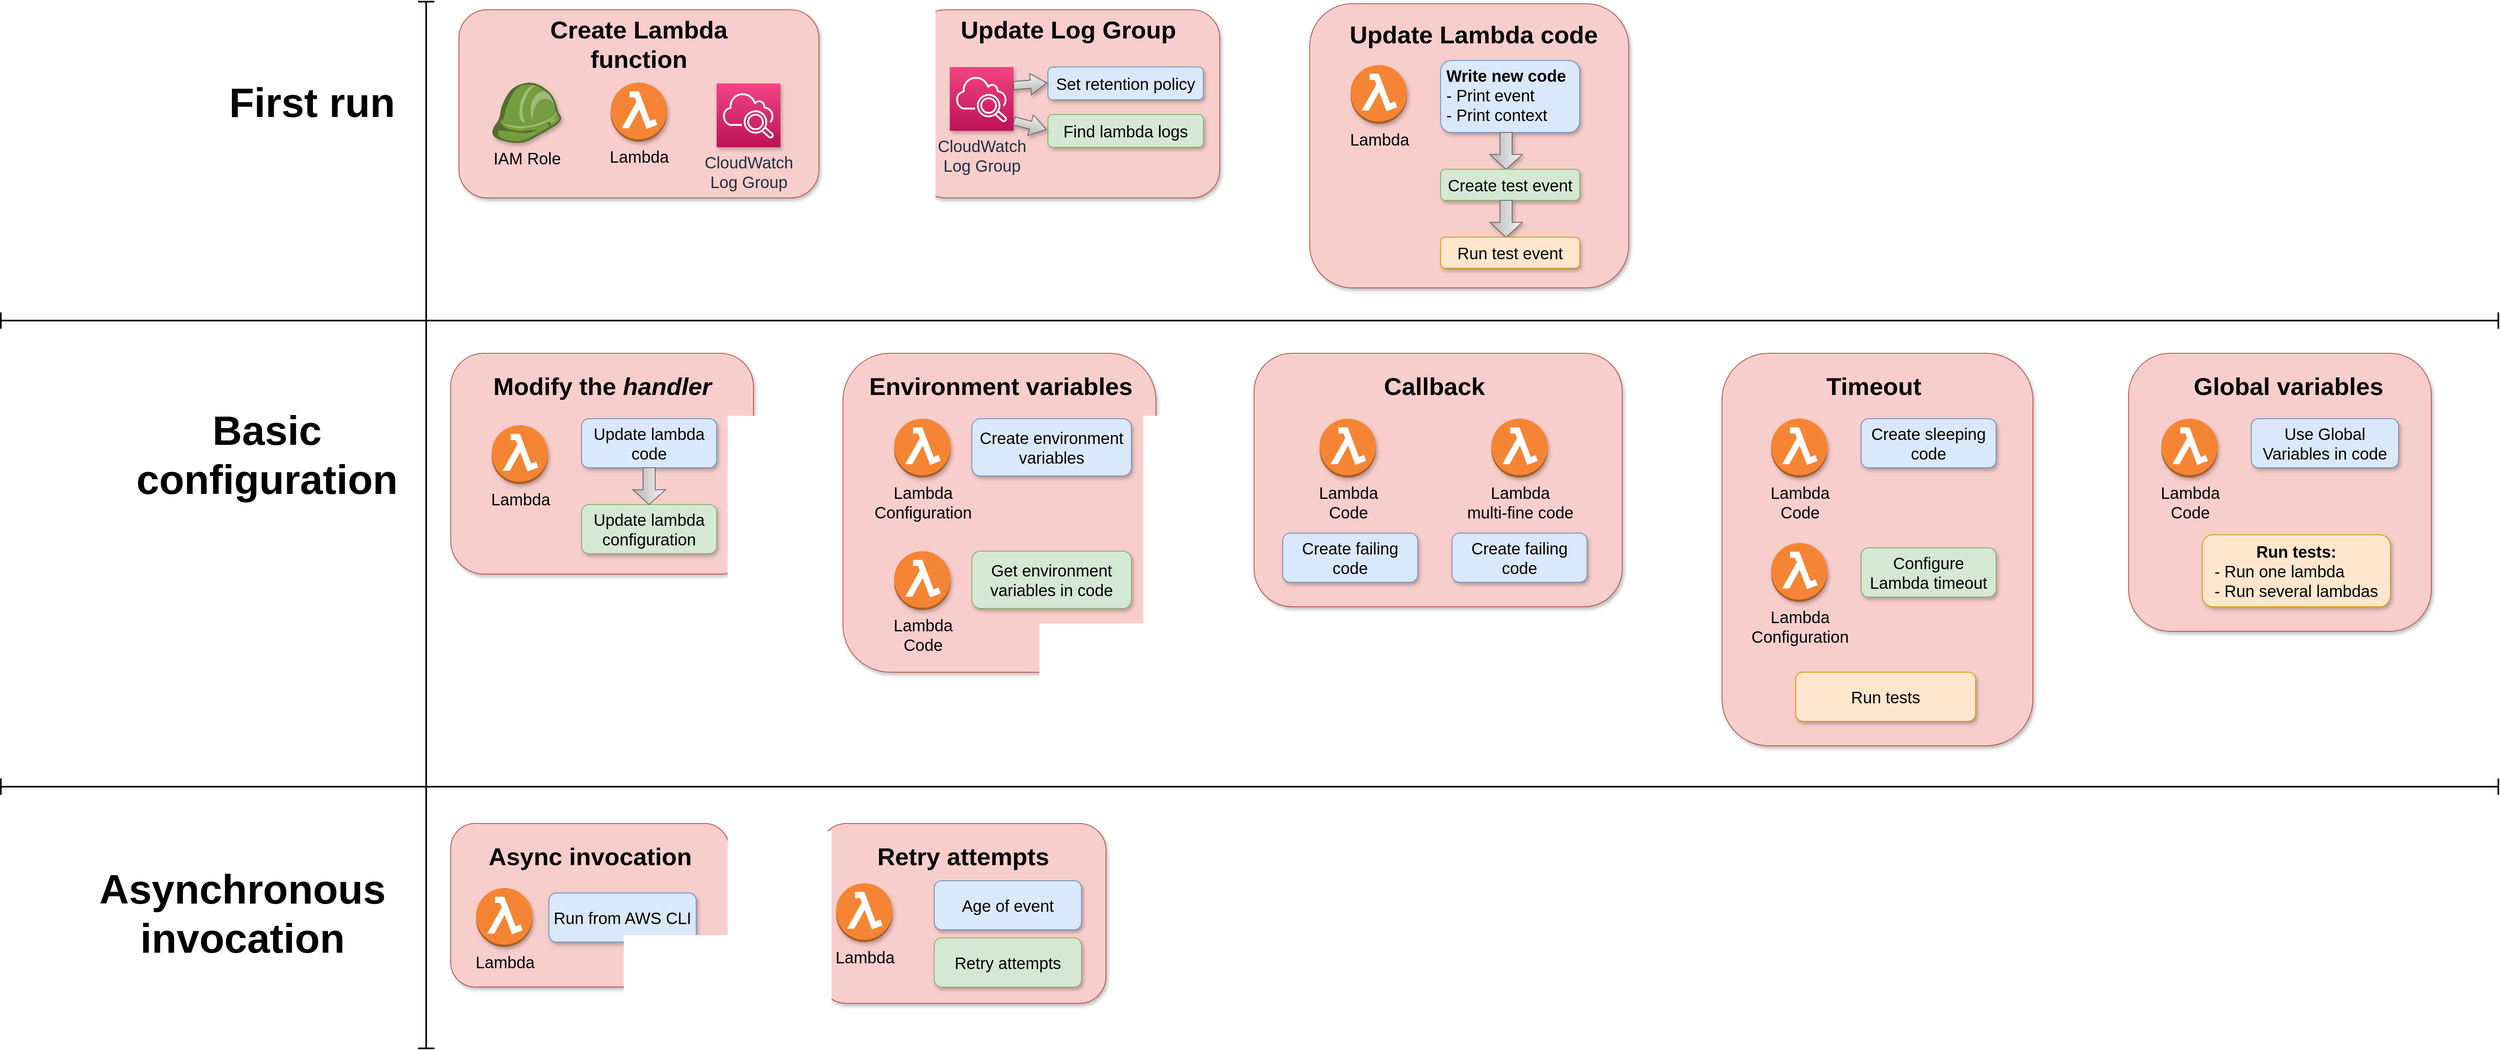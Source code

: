 <mxfile version="16.4.11" type="device" pages="2"><diagram id="0-GvSXkhKC3Nu2vGQJVC" name="road-map lambda"><mxGraphModel dx="3062" dy="1635" grid="1" gridSize="10" guides="1" tooltips="1" connect="1" arrows="1" fold="1" page="1" pageScale="1" pageWidth="1920" pageHeight="1200" math="0" shadow="0"><root><mxCell id="0"/><mxCell id="1" parent="0"/><mxCell id="Oh-ckgO7ZUuFVcBlO06j-62" value="" style="rounded=1;whiteSpace=wrap;html=1;fontSize=12;shadow=1;fillColor=#f8cecc;strokeColor=#b85450;" parent="1" vertex="1"><mxGeometry x="2608" y="440" width="370" height="340" as="geometry"/></mxCell><mxCell id="Oh-ckgO7ZUuFVcBlO06j-57" value="" style="rounded=1;whiteSpace=wrap;html=1;fontSize=12;shadow=1;fillColor=#f8cecc;strokeColor=#b85450;" parent="1" vertex="1"><mxGeometry x="2111" y="440" width="380" height="480" as="geometry"/></mxCell><mxCell id="Oh-ckgO7ZUuFVcBlO06j-50" value="" style="rounded=1;whiteSpace=wrap;html=1;fontSize=12;shadow=1;fillColor=#f8cecc;strokeColor=#b85450;" parent="1" vertex="1"><mxGeometry x="1539" y="440" width="450" height="310" as="geometry"/></mxCell><mxCell id="Oh-ckgO7ZUuFVcBlO06j-44" value="" style="rounded=1;whiteSpace=wrap;html=1;fontSize=12;shadow=1;fillColor=#f8cecc;strokeColor=#b85450;" parent="1" vertex="1"><mxGeometry x="1036.5" y="440" width="382.5" height="390" as="geometry"/></mxCell><mxCell id="Oh-ckgO7ZUuFVcBlO06j-38" value="" style="rounded=1;whiteSpace=wrap;html=1;fontSize=12;shadow=1;fillColor=#f8cecc;strokeColor=#b85450;" parent="1" vertex="1"><mxGeometry x="557" y="440" width="370" height="270" as="geometry"/></mxCell><mxCell id="Oh-ckgO7ZUuFVcBlO06j-26" value="" style="rounded=1;whiteSpace=wrap;html=1;fontSize=12;shadow=1;fillColor=#f8cecc;strokeColor=#b85450;" parent="1" vertex="1"><mxGeometry x="1607" y="12.5" width="390" height="347.5" as="geometry"/></mxCell><mxCell id="Oh-ckgO7ZUuFVcBlO06j-14" value="Update Log Group" style="rounded=1;whiteSpace=wrap;html=1;fontSize=30;shadow=1;fillColor=#f8cecc;strokeColor=#b85450;fontStyle=1;verticalAlign=top;" parent="1" vertex="1"><mxGeometry x="1127" y="20" width="370" height="230" as="geometry"/></mxCell><mxCell id="Oh-ckgO7ZUuFVcBlO06j-6" value="&lt;div style=&quot;font-size: 30px;&quot;&gt;Create Lambda&lt;/div&gt;&lt;div style=&quot;font-size: 30px;&quot;&gt;function&lt;/div&gt;" style="rounded=1;whiteSpace=wrap;html=1;fontSize=30;shadow=1;fillColor=#f8cecc;strokeColor=#b85450;fontStyle=1;verticalAlign=top;" parent="1" vertex="1"><mxGeometry x="567" y="20" width="440" height="230" as="geometry"/></mxCell><mxCell id="Oh-ckgO7ZUuFVcBlO06j-2" value="Lambda" style="outlineConnect=0;dashed=0;verticalLabelPosition=bottom;verticalAlign=top;align=center;html=1;shape=mxgraph.aws3.lambda_function;fillColor=#F58534;gradientColor=none;fontSize=20;shadow=1;" parent="1" vertex="1"><mxGeometry x="752.5" y="109.13" width="69" height="72" as="geometry"/></mxCell><mxCell id="Oh-ckgO7ZUuFVcBlO06j-4" value="IAM Role" style="outlineConnect=0;dashed=0;verticalLabelPosition=bottom;verticalAlign=top;align=center;html=1;shape=mxgraph.aws3.role;fillColor=#759C3E;gradientColor=none;fontSize=20;shadow=1;" parent="1" vertex="1"><mxGeometry x="607" y="109.13" width="85" height="73.75" as="geometry"/></mxCell><mxCell id="Oh-ckgO7ZUuFVcBlO06j-5" value="CloudWatch&lt;br style=&quot;font-size: 20px;&quot;&gt;Log Group" style="sketch=0;points=[[0,0,0],[0.25,0,0],[0.5,0,0],[0.75,0,0],[1,0,0],[0,1,0],[0.25,1,0],[0.5,1,0],[0.75,1,0],[1,1,0],[0,0.25,0],[0,0.5,0],[0,0.75,0],[1,0.25,0],[1,0.5,0],[1,0.75,0]];points=[[0,0,0],[0.25,0,0],[0.5,0,0],[0.75,0,0],[1,0,0],[0,1,0],[0.25,1,0],[0.5,1,0],[0.75,1,0],[1,1,0],[0,0.25,0],[0,0.5,0],[0,0.75,0],[1,0.25,0],[1,0.5,0],[1,0.75,0]];outlineConnect=0;fontColor=#232F3E;gradientColor=#F34482;gradientDirection=north;fillColor=#BC1356;strokeColor=#ffffff;dashed=0;verticalLabelPosition=bottom;verticalAlign=top;align=center;html=1;fontSize=20;fontStyle=0;aspect=fixed;shape=mxgraph.aws4.resourceIcon;resIcon=mxgraph.aws4.cloudwatch_2;shadow=1;" parent="1" vertex="1"><mxGeometry x="882" y="110" width="78" height="78" as="geometry"/></mxCell><mxCell id="Oh-ckgO7ZUuFVcBlO06j-8" value="CloudWatch&lt;br style=&quot;font-size: 20px;&quot;&gt;Log Group" style="sketch=0;points=[[0,0,0],[0.25,0,0],[0.5,0,0],[0.75,0,0],[1,0,0],[0,1,0],[0.25,1,0],[0.5,1,0],[0.75,1,0],[1,1,0],[0,0.25,0],[0,0.5,0],[0,0.75,0],[1,0.25,0],[1,0.5,0],[1,0.75,0]];points=[[0,0,0],[0.25,0,0],[0.5,0,0],[0.75,0,0],[1,0,0],[0,1,0],[0.25,1,0],[0.5,1,0],[0.75,1,0],[1,1,0],[0,0.25,0],[0,0.5,0],[0,0.75,0],[1,0.25,0],[1,0.5,0],[1,0.75,0]];outlineConnect=0;fontColor=#232F3E;gradientColor=#F34482;gradientDirection=north;fillColor=#BC1356;strokeColor=#ffffff;dashed=0;verticalLabelPosition=bottom;verticalAlign=top;align=center;html=1;fontSize=20;fontStyle=0;aspect=fixed;shape=mxgraph.aws4.resourceIcon;resIcon=mxgraph.aws4.cloudwatch_2;shadow=1;" parent="1" vertex="1"><mxGeometry x="1167" y="90" width="78" height="78" as="geometry"/></mxCell><mxCell id="Oh-ckgO7ZUuFVcBlO06j-9" value="Set retention policy" style="rounded=1;whiteSpace=wrap;html=1;fontSize=20;fillColor=#dae8fc;strokeColor=#6c8ebf;shadow=1;" parent="1" vertex="1"><mxGeometry x="1287" y="90" width="190" height="40" as="geometry"/></mxCell><mxCell id="Oh-ckgO7ZUuFVcBlO06j-10" value="Find lambda logs" style="rounded=1;whiteSpace=wrap;html=1;fontSize=20;fillColor=#d5e8d4;strokeColor=#82b366;shadow=1;" parent="1" vertex="1"><mxGeometry x="1287" y="148" width="190" height="40" as="geometry"/></mxCell><mxCell id="Oh-ckgO7ZUuFVcBlO06j-12" value="" style="html=1;shadow=1;dashed=0;align=center;verticalAlign=middle;shape=mxgraph.arrows2.arrow;dy=0.62;dx=19.91;notch=0;fontSize=12;rotation=-4.8;fillColor=#f5f5f5;gradientColor=#b3b3b3;strokeColor=#666666;" parent="1" vertex="1"><mxGeometry x="1245" y="98" width="40.71" height="26" as="geometry"/></mxCell><mxCell id="Oh-ckgO7ZUuFVcBlO06j-15" value="Update Lambda code" style="text;html=1;align=center;verticalAlign=middle;resizable=0;points=[];autosize=1;strokeColor=none;fillColor=none;fontSize=30;fontStyle=1" parent="1" vertex="1"><mxGeometry x="1647" y="30" width="320" height="40" as="geometry"/></mxCell><mxCell id="Oh-ckgO7ZUuFVcBlO06j-16" value="Lambda" style="outlineConnect=0;dashed=0;verticalLabelPosition=bottom;verticalAlign=top;align=center;html=1;shape=mxgraph.aws3.lambda_function;fillColor=#F58534;gradientColor=none;fontSize=20;shadow=1;" parent="1" vertex="1"><mxGeometry x="1657" y="87.5" width="69" height="72" as="geometry"/></mxCell><mxCell id="Oh-ckgO7ZUuFVcBlO06j-17" value="&lt;b style=&quot;font-size: 20px;&quot;&gt;Write new code&lt;/b&gt;&lt;br style=&quot;font-size: 20px;&quot;&gt;- Print event&lt;br style=&quot;font-size: 20px;&quot;&gt;- Print context" style="rounded=1;whiteSpace=wrap;html=1;fontSize=20;fillColor=#dae8fc;strokeColor=#6c8ebf;align=left;verticalAlign=top;spacingTop=0;spacingLeft=5;shadow=1;" parent="1" vertex="1"><mxGeometry x="1767" y="82" width="170" height="88" as="geometry"/></mxCell><mxCell id="Oh-ckgO7ZUuFVcBlO06j-18" value="" style="html=1;shadow=1;dashed=0;align=center;verticalAlign=middle;shape=mxgraph.arrows2.arrow;dy=0.63;dx=18.17;direction=south;notch=0;fontSize=12;fillColor=#f5f5f5;strokeColor=#666666;gradientColor=#b3b3b3;" parent="1" vertex="1"><mxGeometry x="1827" y="170" width="40" height="45" as="geometry"/></mxCell><mxCell id="Oh-ckgO7ZUuFVcBlO06j-20" value="&lt;span style=&quot;font-size: 20px;&quot;&gt;Create test event&lt;/span&gt;" style="rounded=1;whiteSpace=wrap;html=1;fontSize=20;fillColor=#d5e8d4;strokeColor=#82b366;align=center;verticalAlign=middle;spacingTop=0;spacingLeft=0;fontStyle=0;shadow=1;" parent="1" vertex="1"><mxGeometry x="1767" y="215" width="170" height="38" as="geometry"/></mxCell><mxCell id="Oh-ckgO7ZUuFVcBlO06j-21" value="" style="html=1;shadow=1;dashed=0;align=center;verticalAlign=middle;shape=mxgraph.arrows2.arrow;dy=0.63;dx=18.17;direction=south;notch=0;fontSize=12;fillColor=#f5f5f5;gradientColor=#b3b3b3;strokeColor=#666666;" parent="1" vertex="1"><mxGeometry x="1827" y="253" width="40" height="45" as="geometry"/></mxCell><mxCell id="Oh-ckgO7ZUuFVcBlO06j-22" value="&lt;span style=&quot;font-size: 20px;&quot;&gt;Run test event&lt;/span&gt;" style="rounded=1;whiteSpace=wrap;html=1;fontSize=20;fillColor=#ffe6cc;strokeColor=#d79b00;align=center;verticalAlign=middle;spacingTop=0;spacingLeft=0;fontStyle=0;shadow=1;" parent="1" vertex="1"><mxGeometry x="1767" y="298" width="170" height="38" as="geometry"/></mxCell><mxCell id="Oh-ckgO7ZUuFVcBlO06j-27" value="First run" style="text;html=1;align=center;verticalAlign=middle;resizable=0;points=[];autosize=1;strokeColor=none;fillColor=none;fontSize=50;fontStyle=1" parent="1" vertex="1"><mxGeometry x="277" y="98" width="220" height="70" as="geometry"/></mxCell><mxCell id="Oh-ckgO7ZUuFVcBlO06j-28" value="Basic&lt;br&gt;configuration" style="text;html=1;align=center;verticalAlign=middle;resizable=0;points=[];autosize=1;strokeColor=none;fillColor=none;fontSize=50;fontStyle=1" parent="1" vertex="1"><mxGeometry x="167" y="499" width="330" height="130" as="geometry"/></mxCell><mxCell id="Oh-ckgO7ZUuFVcBlO06j-29" value="Modify the &lt;i&gt;handler&lt;/i&gt;" style="text;html=1;align=center;verticalAlign=middle;resizable=0;points=[];autosize=1;strokeColor=none;fillColor=none;fontSize=30;fontStyle=1" parent="1" vertex="1"><mxGeometry x="602" y="460" width="280" height="40" as="geometry"/></mxCell><mxCell id="Oh-ckgO7ZUuFVcBlO06j-30" value="" style="shape=crossbar;whiteSpace=wrap;html=1;rounded=1;direction=south;fontSize=50;strokeWidth=2;" parent="1" vertex="1"><mxGeometry x="517" y="10" width="20" height="1280" as="geometry"/></mxCell><mxCell id="Oh-ckgO7ZUuFVcBlO06j-31" value="&lt;span style=&quot;color: rgba(0 , 0 , 0 , 0) ; font-family: monospace ; font-size: 0px&quot;&gt;%3CmxGraphModel%3E%3Croot%3E%3CmxCell%20id%3D%220%22%2F%3E%3CmxCell%20id%3D%221%22%20parent%3D%220%22%2F%3E%3CmxCell%20id%3D%222%22%20value%3D%22%22%20style%3D%22rounded%3D1%3BwhiteSpace%3Dwrap%3Bhtml%3D1%3BfontSize%3D12%3BfillColor%3D%23f8cecc%3BstrokeColor%3D%23b85450%3B%22%20vertex%3D%221%22%20parent%3D%221%22%3E%3CmxGeometry%20x%3D%221760%22%20y%3D%22440%22%20width%3D%22380%22%20height%3D%22480%22%20as%3D%22geometry%22%2F%3E%3C%2FmxCell%3E%3C%2Froot%3E%3C%2FmxGraphModel%3E&lt;/span&gt;" style="shape=crossbar;whiteSpace=wrap;html=1;rounded=1;fontSize=50;strokeWidth=2;" parent="1" vertex="1"><mxGeometry x="7" y="390" width="3053" height="20" as="geometry"/></mxCell><mxCell id="Oh-ckgO7ZUuFVcBlO06j-32" value="Lambda" style="outlineConnect=0;dashed=0;verticalLabelPosition=bottom;verticalAlign=top;align=center;html=1;shape=mxgraph.aws3.lambda_function;fillColor=#F58534;gradientColor=none;fontSize=20;shadow=1;" parent="1" vertex="1"><mxGeometry x="607" y="528" width="69" height="72" as="geometry"/></mxCell><mxCell id="Oh-ckgO7ZUuFVcBlO06j-33" value="" style="html=1;shadow=1;dashed=0;align=center;verticalAlign=middle;shape=mxgraph.arrows2.arrow;dy=0.62;dx=19.91;notch=0;fontSize=12;rotation=15;fillColor=#f5f5f5;gradientColor=#b3b3b3;strokeColor=#666666;" parent="1" vertex="1"><mxGeometry x="1245" y="148" width="40.71" height="26" as="geometry"/></mxCell><mxCell id="Oh-ckgO7ZUuFVcBlO06j-34" value="Update lambda code" style="rounded=1;whiteSpace=wrap;html=1;fontSize=20;fillColor=#dae8fc;strokeColor=#6c8ebf;shadow=1;" parent="1" vertex="1"><mxGeometry x="717" y="520" width="165" height="60" as="geometry"/></mxCell><mxCell id="Oh-ckgO7ZUuFVcBlO06j-35" value="Update lambda configuration" style="rounded=1;whiteSpace=wrap;html=1;fontSize=20;fillColor=#d5e8d4;strokeColor=#82b366;shadow=1;" parent="1" vertex="1"><mxGeometry x="717" y="625" width="165" height="60" as="geometry"/></mxCell><mxCell id="Oh-ckgO7ZUuFVcBlO06j-36" value="" style="html=1;shadow=0;dashed=0;align=center;verticalAlign=middle;shape=mxgraph.arrows2.arrow;dy=0.63;dx=18.17;direction=south;notch=0;fontSize=12;fillColor=#f5f5f5;strokeColor=#666666;gradientColor=#b3b3b3;" parent="1" vertex="1"><mxGeometry x="779.5" y="580" width="40" height="45" as="geometry"/></mxCell><mxCell id="Oh-ckgO7ZUuFVcBlO06j-39" value="Environment variables" style="text;html=1;align=center;verticalAlign=middle;resizable=0;points=[];autosize=1;strokeColor=none;fillColor=none;fontSize=30;fontStyle=1" parent="1" vertex="1"><mxGeometry x="1059" y="460" width="340" height="40" as="geometry"/></mxCell><mxCell id="Oh-ckgO7ZUuFVcBlO06j-40" value="Lambda&lt;br&gt;Configuration" style="outlineConnect=0;dashed=0;verticalLabelPosition=bottom;verticalAlign=top;align=center;html=1;shape=mxgraph.aws3.lambda_function;fillColor=#F58534;gradientColor=none;fontSize=20;shadow=1;" parent="1" vertex="1"><mxGeometry x="1099" y="520" width="69" height="72" as="geometry"/></mxCell><mxCell id="Oh-ckgO7ZUuFVcBlO06j-41" value="Create environment variables" style="rounded=1;whiteSpace=wrap;html=1;fontSize=20;fillColor=#dae8fc;strokeColor=#6c8ebf;shadow=1;" parent="1" vertex="1"><mxGeometry x="1194" y="520" width="195" height="70" as="geometry"/></mxCell><mxCell id="Oh-ckgO7ZUuFVcBlO06j-42" value="Lambda&lt;br&gt;Code" style="outlineConnect=0;dashed=0;verticalLabelPosition=bottom;verticalAlign=top;align=center;html=1;shape=mxgraph.aws3.lambda_function;fillColor=#F58534;gradientColor=none;fontSize=20;shadow=1;" parent="1" vertex="1"><mxGeometry x="1099" y="682" width="69" height="72" as="geometry"/></mxCell><mxCell id="Oh-ckgO7ZUuFVcBlO06j-43" value="Get environment variables in code" style="rounded=1;whiteSpace=wrap;html=1;fontSize=20;fillColor=#d5e8d4;strokeColor=#82b366;shadow=1;" parent="1" vertex="1"><mxGeometry x="1194" y="682" width="195" height="70" as="geometry"/></mxCell><mxCell id="Oh-ckgO7ZUuFVcBlO06j-45" value="Callback" style="text;html=1;align=center;verticalAlign=middle;resizable=0;points=[];autosize=1;strokeColor=none;fillColor=none;fontSize=30;fontStyle=1" parent="1" vertex="1"><mxGeometry x="1689" y="460" width="140" height="40" as="geometry"/></mxCell><mxCell id="Oh-ckgO7ZUuFVcBlO06j-46" value="Lambda&lt;br&gt;Code" style="outlineConnect=0;dashed=0;verticalLabelPosition=bottom;verticalAlign=top;align=center;html=1;shape=mxgraph.aws3.lambda_function;fillColor=#F58534;gradientColor=none;fontSize=20;shadow=1;" parent="1" vertex="1"><mxGeometry x="1619" y="520" width="69" height="72" as="geometry"/></mxCell><mxCell id="Oh-ckgO7ZUuFVcBlO06j-47" value="Create failing code" style="rounded=1;whiteSpace=wrap;html=1;fontSize=20;fillColor=#dae8fc;strokeColor=#6c8ebf;shadow=1;" parent="1" vertex="1"><mxGeometry x="1781" y="660" width="165" height="60" as="geometry"/></mxCell><mxCell id="Oh-ckgO7ZUuFVcBlO06j-48" value="Lambda&lt;br&gt;multi-fine code" style="outlineConnect=0;dashed=0;verticalLabelPosition=bottom;verticalAlign=top;align=center;html=1;shape=mxgraph.aws3.lambda_function;fillColor=#F58534;gradientColor=none;fontSize=20;shadow=1;" parent="1" vertex="1"><mxGeometry x="1829" y="520" width="69" height="72" as="geometry"/></mxCell><mxCell id="Oh-ckgO7ZUuFVcBlO06j-49" value="Create failing code" style="rounded=1;whiteSpace=wrap;html=1;fontSize=20;fillColor=#dae8fc;strokeColor=#6c8ebf;shadow=1;" parent="1" vertex="1"><mxGeometry x="1574" y="660" width="165" height="60" as="geometry"/></mxCell><mxCell id="Oh-ckgO7ZUuFVcBlO06j-51" value="Timeout" style="text;html=1;align=center;verticalAlign=middle;resizable=0;points=[];autosize=1;strokeColor=none;fillColor=none;fontSize=30;fontStyle=1" parent="1" vertex="1"><mxGeometry x="2231" y="460" width="130" height="40" as="geometry"/></mxCell><mxCell id="Oh-ckgO7ZUuFVcBlO06j-52" value="Lambda&lt;br&gt;Code" style="outlineConnect=0;dashed=0;verticalLabelPosition=bottom;verticalAlign=top;align=center;html=1;shape=mxgraph.aws3.lambda_function;fillColor=#F58534;gradientColor=none;fontSize=20;shadow=1;" parent="1" vertex="1"><mxGeometry x="2171" y="520" width="69" height="72" as="geometry"/></mxCell><mxCell id="Oh-ckgO7ZUuFVcBlO06j-53" value="Create sleeping code" style="rounded=1;whiteSpace=wrap;html=1;fontSize=20;fillColor=#dae8fc;strokeColor=#6c8ebf;shadow=1;" parent="1" vertex="1"><mxGeometry x="2281" y="520" width="165" height="60" as="geometry"/></mxCell><mxCell id="Oh-ckgO7ZUuFVcBlO06j-54" value="Lambda&lt;br&gt;Configuration" style="outlineConnect=0;dashed=0;verticalLabelPosition=bottom;verticalAlign=top;align=center;html=1;shape=mxgraph.aws3.lambda_function;fillColor=#F58534;gradientColor=none;fontSize=20;shadow=1;" parent="1" vertex="1"><mxGeometry x="2171" y="672" width="69" height="72" as="geometry"/></mxCell><mxCell id="Oh-ckgO7ZUuFVcBlO06j-55" value="Configure Lambda timeout" style="rounded=1;whiteSpace=wrap;html=1;fontSize=20;fillColor=#d5e8d4;strokeColor=#82b366;shadow=1;" parent="1" vertex="1"><mxGeometry x="2281" y="678" width="165" height="60" as="geometry"/></mxCell><mxCell id="Oh-ckgO7ZUuFVcBlO06j-56" value="Run tests" style="rounded=1;whiteSpace=wrap;html=1;fontSize=20;fillColor=#ffe6cc;strokeColor=#d79b00;shadow=1;" parent="1" vertex="1"><mxGeometry x="2201" y="830" width="220" height="60" as="geometry"/></mxCell><mxCell id="Oh-ckgO7ZUuFVcBlO06j-58" value="Global variables" style="text;html=1;align=center;verticalAlign=middle;resizable=0;points=[];autosize=1;strokeColor=none;fillColor=none;fontSize=30;fontStyle=1" parent="1" vertex="1"><mxGeometry x="2678" y="460" width="250" height="40" as="geometry"/></mxCell><mxCell id="Oh-ckgO7ZUuFVcBlO06j-59" value="Lambda&lt;br&gt;Code" style="outlineConnect=0;dashed=0;verticalLabelPosition=bottom;verticalAlign=top;align=center;html=1;shape=mxgraph.aws3.lambda_function;fillColor=#F58534;gradientColor=none;fontSize=20;shadow=1;" parent="1" vertex="1"><mxGeometry x="2648" y="520" width="69" height="72" as="geometry"/></mxCell><mxCell id="Oh-ckgO7ZUuFVcBlO06j-60" value="Use Global Variables in code" style="rounded=1;whiteSpace=wrap;html=1;fontSize=20;fillColor=#dae8fc;strokeColor=#6c8ebf;shadow=1;" parent="1" vertex="1"><mxGeometry x="2758" y="520" width="180" height="60" as="geometry"/></mxCell><mxCell id="Oh-ckgO7ZUuFVcBlO06j-61" value="&lt;b style=&quot;font-size: 20px;&quot;&gt;Run tests:&lt;/b&gt;&lt;br style=&quot;font-size: 20px;&quot;&gt;&lt;div style=&quot;text-align: left; font-size: 20px;&quot;&gt;&lt;span style=&quot;font-size: 20px;&quot;&gt;- Run one lambda&lt;/span&gt;&lt;/div&gt;&lt;div style=&quot;text-align: left; font-size: 20px;&quot;&gt;&lt;span style=&quot;font-size: 20px;&quot;&gt;- Run several lambdas&lt;/span&gt;&lt;/div&gt;" style="rounded=1;whiteSpace=wrap;html=1;fontSize=20;fillColor=#ffe6cc;strokeColor=#d79b00;shadow=1;" parent="1" vertex="1"><mxGeometry x="2698" y="662" width="230" height="88" as="geometry"/></mxCell><mxCell id="Oh-ckgO7ZUuFVcBlO06j-63" value="&lt;span style=&quot;color: rgba(0 , 0 , 0 , 0) ; font-family: monospace ; font-size: 0px&quot;&gt;%3CmxGraphModel%3E%3Croot%3E%3CmxCell%20id%3D%220%22%2F%3E%3CmxCell%20id%3D%221%22%20parent%3D%220%22%2F%3E%3CmxCell%20id%3D%222%22%20value%3D%22%22%20style%3D%22rounded%3D1%3BwhiteSpace%3Dwrap%3Bhtml%3D1%3BfontSize%3D12%3BfillColor%3D%23f8cecc%3BstrokeColor%3D%23b85450%3B%22%20vertex%3D%221%22%20parent%3D%221%22%3E%3CmxGeometry%20x%3D%221760%22%20y%3D%22440%22%20width%3D%22380%22%20height%3D%22480%22%20as%3D%22geometry%22%2F%3E%3C%2FmxCell%3E%3C%2Froot%3E%3C%2FmxGraphModel%3E&lt;/span&gt;" style="shape=crossbar;whiteSpace=wrap;html=1;rounded=1;fontSize=50;strokeWidth=2;" parent="1" vertex="1"><mxGeometry x="7" y="960" width="3053" height="20" as="geometry"/></mxCell><mxCell id="Oh-ckgO7ZUuFVcBlO06j-80" value="Asynchronous&lt;br&gt;invocation" style="text;html=1;align=center;verticalAlign=middle;resizable=0;points=[];autosize=1;strokeColor=none;fillColor=none;fontSize=50;fontStyle=1" parent="1" vertex="1"><mxGeometry x="117" y="1060" width="370" height="130" as="geometry"/></mxCell><mxCell id="YPXdEZ1_uIu6bX-hic8D-4" value="" style="rounded=1;whiteSpace=wrap;html=1;fontSize=12;shadow=1;fillColor=#f8cecc;strokeColor=#b85450;" parent="1" vertex="1"><mxGeometry x="557" y="1015" width="340" height="200" as="geometry"/></mxCell><mxCell id="YPXdEZ1_uIu6bX-hic8D-5" value="Async invocation" style="text;html=1;align=center;verticalAlign=middle;resizable=0;points=[];autosize=1;strokeColor=none;fillColor=none;fontSize=30;fontStyle=1" parent="1" vertex="1"><mxGeometry x="597" y="1035" width="260" height="40" as="geometry"/></mxCell><mxCell id="YPXdEZ1_uIu6bX-hic8D-6" value="Lambda" style="outlineConnect=0;dashed=0;verticalLabelPosition=bottom;verticalAlign=top;align=center;html=1;shape=mxgraph.aws3.lambda_function;fillColor=#F58534;gradientColor=none;fontSize=20;shadow=1;" parent="1" vertex="1"><mxGeometry x="588" y="1094" width="69" height="72" as="geometry"/></mxCell><mxCell id="YPXdEZ1_uIu6bX-hic8D-7" value="Run from AWS CLI" style="rounded=1;whiteSpace=wrap;html=1;fontSize=20;fillColor=#dae8fc;strokeColor=#6c8ebf;shadow=1;" parent="1" vertex="1"><mxGeometry x="677" y="1100" width="180" height="60" as="geometry"/></mxCell><mxCell id="YPXdEZ1_uIu6bX-hic8D-8" value="" style="rounded=1;whiteSpace=wrap;html=1;fontSize=12;shadow=1;fillColor=#f8cecc;strokeColor=#b85450;" parent="1" vertex="1"><mxGeometry x="1008" y="1015" width="350" height="220" as="geometry"/></mxCell><mxCell id="YPXdEZ1_uIu6bX-hic8D-10" value="Retry attempts" style="text;html=1;align=center;verticalAlign=middle;resizable=0;points=[];autosize=1;strokeColor=none;fillColor=none;fontSize=30;fontStyle=1" parent="1" vertex="1"><mxGeometry x="1068" y="1035" width="230" height="40" as="geometry"/></mxCell><mxCell id="YPXdEZ1_uIu6bX-hic8D-11" value="Lambda" style="outlineConnect=0;dashed=0;verticalLabelPosition=bottom;verticalAlign=top;align=center;html=1;shape=mxgraph.aws3.lambda_function;fillColor=#F58534;gradientColor=none;fontSize=20;shadow=1;" parent="1" vertex="1"><mxGeometry x="1028" y="1088" width="69" height="72" as="geometry"/></mxCell><mxCell id="YPXdEZ1_uIu6bX-hic8D-13" value="Age of event" style="rounded=1;whiteSpace=wrap;html=1;fontSize=20;fillColor=#dae8fc;strokeColor=#6c8ebf;shadow=1;" parent="1" vertex="1"><mxGeometry x="1148" y="1085" width="180" height="60" as="geometry"/></mxCell><mxCell id="YPXdEZ1_uIu6bX-hic8D-14" value="Retry attempts" style="rounded=1;whiteSpace=wrap;html=1;fontSize=20;fillColor=#d5e8d4;strokeColor=#82b366;shadow=1;" parent="1" vertex="1"><mxGeometry x="1148" y="1155" width="180" height="60" as="geometry"/></mxCell></root></mxGraphModel></diagram><diagram name="road-map bonus" id="3ai-gKEogDqiMhN3eyzm"><mxGraphModel dx="4811" dy="2569" grid="1" gridSize="10" guides="1" tooltips="1" connect="1" arrows="1" fold="1" page="1" pageScale="1" pageWidth="1920" pageHeight="1200" math="0" shadow="0"><root><mxCell id="a7MwRmDaRxgWDXH2MDyr-0"/><mxCell id="a7MwRmDaRxgWDXH2MDyr-1" parent="a7MwRmDaRxgWDXH2MDyr-0"/><mxCell id="a7MwRmDaRxgWDXH2MDyr-2" value="" style="rounded=1;whiteSpace=wrap;html=1;fontSize=12;shadow=1;fillColor=#f8cecc;strokeColor=#b85450;" parent="a7MwRmDaRxgWDXH2MDyr-1" vertex="1"><mxGeometry x="478" y="880" width="317" height="304" as="geometry"/></mxCell><mxCell id="a7MwRmDaRxgWDXH2MDyr-3" value="" style="rounded=1;whiteSpace=wrap;html=1;fontSize=12;shadow=1;fillColor=#f8cecc;strokeColor=#b85450;" parent="a7MwRmDaRxgWDXH2MDyr-1" vertex="1"><mxGeometry x="1078.25" y="50" width="481.75" height="340" as="geometry"/></mxCell><mxCell id="a7MwRmDaRxgWDXH2MDyr-4" value="use weight" style="rounded=1;whiteSpace=wrap;html=1;fontSize=18;fillColor=#e1d5e7;strokeColor=#9673a6;shadow=1;" parent="a7MwRmDaRxgWDXH2MDyr-1" vertex="1"><mxGeometry x="1410" y="170" width="110" height="48" as="geometry"/></mxCell><mxCell id="a7MwRmDaRxgWDXH2MDyr-5" value="" style="rounded=1;whiteSpace=wrap;html=1;fontSize=12;shadow=1;fillColor=#f8cecc;strokeColor=#b85450;" parent="a7MwRmDaRxgWDXH2MDyr-1" vertex="1"><mxGeometry x="470" y="50" width="450" height="340" as="geometry"/></mxCell><mxCell id="a7MwRmDaRxgWDXH2MDyr-33" value="" style="shape=crossbar;whiteSpace=wrap;html=1;rounded=1;direction=south;fontSize=50;strokeWidth=2;" parent="a7MwRmDaRxgWDXH2MDyr-1" vertex="1"><mxGeometry x="430" y="10" width="20" height="1250" as="geometry"/></mxCell><mxCell id="a7MwRmDaRxgWDXH2MDyr-61" value="Versioning" style="text;html=1;align=center;verticalAlign=middle;resizable=0;points=[];autosize=1;strokeColor=none;fillColor=none;fontSize=50;fontStyle=1" parent="a7MwRmDaRxgWDXH2MDyr-1" vertex="1"><mxGeometry x="140" y="159" width="270" height="70" as="geometry"/></mxCell><mxCell id="a7MwRmDaRxgWDXH2MDyr-62" value="Versions" style="text;html=1;align=center;verticalAlign=middle;resizable=0;points=[];autosize=1;strokeColor=none;fillColor=none;fontSize=30;fontStyle=1" parent="a7MwRmDaRxgWDXH2MDyr-1" vertex="1"><mxGeometry x="614.5" y="80" width="140" height="40" as="geometry"/></mxCell><mxCell id="a7MwRmDaRxgWDXH2MDyr-63" value="Lambda&lt;br&gt;version &lt;b&gt;1&lt;/b&gt;" style="outlineConnect=0;dashed=0;verticalLabelPosition=bottom;verticalAlign=top;align=center;html=1;shape=mxgraph.aws3.lambda_function;fillColor=#F58534;gradientColor=none;fontSize=20;shadow=1;" parent="a7MwRmDaRxgWDXH2MDyr-1" vertex="1"><mxGeometry x="515" y="140" width="69" height="72" as="geometry"/></mxCell><mxCell id="a7MwRmDaRxgWDXH2MDyr-64" value="Lambda&lt;br&gt;version &lt;b&gt;2&lt;/b&gt;" style="outlineConnect=0;dashed=0;verticalLabelPosition=bottom;verticalAlign=top;align=center;html=1;shape=mxgraph.aws3.lambda_function;fillColor=#F58534;gradientColor=none;fontSize=20;shadow=1;" parent="a7MwRmDaRxgWDXH2MDyr-1" vertex="1"><mxGeometry x="650" y="140" width="69" height="72" as="geometry"/></mxCell><mxCell id="a7MwRmDaRxgWDXH2MDyr-65" value="Lambda&lt;br&gt;no version" style="outlineConnect=0;dashed=0;verticalLabelPosition=bottom;verticalAlign=top;align=center;html=1;shape=mxgraph.aws3.lambda_function;fillColor=#F58534;gradientColor=none;fontSize=20;shadow=1;" parent="a7MwRmDaRxgWDXH2MDyr-1" vertex="1"><mxGeometry x="790" y="140" width="69" height="72" as="geometry"/></mxCell><mxCell id="a7MwRmDaRxgWDXH2MDyr-66" value="Run as Test Event" style="rounded=1;whiteSpace=wrap;html=1;fontSize=20;fillColor=#dae8fc;strokeColor=#6c8ebf;shadow=1;" parent="a7MwRmDaRxgWDXH2MDyr-1" vertex="1"><mxGeometry x="490" y="290" width="180" height="60" as="geometry"/></mxCell><mxCell id="a7MwRmDaRxgWDXH2MDyr-67" value="Run from AWS CLI" style="rounded=1;whiteSpace=wrap;html=1;fontSize=20;fillColor=#d5e8d4;strokeColor=#82b366;shadow=1;" parent="a7MwRmDaRxgWDXH2MDyr-1" vertex="1"><mxGeometry x="719" y="290" width="180" height="60" as="geometry"/></mxCell><mxCell id="a7MwRmDaRxgWDXH2MDyr-68" value="Aliases" style="text;html=1;align=center;verticalAlign=middle;resizable=0;points=[];autosize=1;strokeColor=none;fillColor=none;fontSize=30;fontStyle=1" parent="a7MwRmDaRxgWDXH2MDyr-1" vertex="1"><mxGeometry x="1243.25" y="80" width="120" height="40" as="geometry"/></mxCell><mxCell id="a7MwRmDaRxgWDXH2MDyr-69" value="Lambda&lt;br&gt;alias &lt;b&gt;dev&lt;/b&gt;" style="outlineConnect=0;dashed=0;verticalLabelPosition=bottom;verticalAlign=top;align=center;html=1;shape=mxgraph.aws3.lambda_function;fillColor=#F58534;gradientColor=none;fontSize=20;shadow=1;" parent="a7MwRmDaRxgWDXH2MDyr-1" vertex="1"><mxGeometry x="1174.25" y="140" width="69" height="72" as="geometry"/></mxCell><mxCell id="a7MwRmDaRxgWDXH2MDyr-70" value="Lambda&lt;br&gt;alias &lt;b&gt;prod&lt;/b&gt;" style="outlineConnect=0;dashed=0;verticalLabelPosition=bottom;verticalAlign=top;align=center;html=1;shape=mxgraph.aws3.lambda_function;fillColor=#F58534;gradientColor=none;fontSize=20;shadow=1;" parent="a7MwRmDaRxgWDXH2MDyr-1" vertex="1"><mxGeometry x="1350" y="140" width="69" height="72" as="geometry"/></mxCell><mxCell id="a7MwRmDaRxgWDXH2MDyr-71" value="&lt;span style=&quot;color: rgba(0 , 0 , 0 , 0) ; font-family: monospace ; font-size: 0px&quot;&gt;%3CmxGraphModel%3E%3Croot%3E%3CmxCell%20id%3D%220%22%2F%3E%3CmxCell%20id%3D%221%22%20parent%3D%220%22%2F%3E%3CmxCell%20id%3D%222%22%20value%3D%22%22%20style%3D%22rounded%3D1%3BwhiteSpace%3Dwrap%3Bhtml%3D1%3BfontSize%3D12%3BfillColor%3D%23f8cecc%3BstrokeColor%3D%23b85450%3B%22%20vertex%3D%221%22%20parent%3D%221%22%3E%3CmxGeometry%20x%3D%221760%22%20y%3D%22440%22%20width%3D%22380%22%20height%3D%22480%22%20as%3D%22geometry%22%2F%3E%3C%2FmxCell%3E%3C%2Froot%3E%3C%2FmxGraphModel%3E&lt;/span&gt;" style="shape=crossbar;whiteSpace=wrap;html=1;rounded=1;fontSize=50;strokeWidth=2;" parent="a7MwRmDaRxgWDXH2MDyr-1" vertex="1"><mxGeometry x="10" y="440" width="1670" height="20" as="geometry"/></mxCell><mxCell id="a7MwRmDaRxgWDXH2MDyr-72" value="Asynchronous&lt;br&gt;invocation" style="text;html=1;align=center;verticalAlign=middle;resizable=0;points=[];autosize=1;strokeColor=none;fillColor=none;fontSize=50;fontStyle=1" parent="a7MwRmDaRxgWDXH2MDyr-1" vertex="1"><mxGeometry x="40" y="560" width="370" height="130" as="geometry"/></mxCell><mxCell id="a7MwRmDaRxgWDXH2MDyr-73" value="Run as Test Event" style="rounded=1;whiteSpace=wrap;html=1;fontSize=20;fillColor=#dae8fc;strokeColor=#6c8ebf;shadow=1;" parent="a7MwRmDaRxgWDXH2MDyr-1" vertex="1"><mxGeometry x="1120" y="290" width="180" height="60" as="geometry"/></mxCell><mxCell id="a7MwRmDaRxgWDXH2MDyr-74" value="Run from AWS CLI" style="rounded=1;whiteSpace=wrap;html=1;fontSize=20;fillColor=#d5e8d4;strokeColor=#82b366;shadow=1;" parent="a7MwRmDaRxgWDXH2MDyr-1" vertex="1"><mxGeometry x="1349" y="290" width="180" height="60" as="geometry"/></mxCell><mxCell id="a7MwRmDaRxgWDXH2MDyr-84" value="&lt;span style=&quot;font-size: 30px; font-weight: 700;&quot;&gt;SNS calling&lt;/span&gt;" style="rounded=1;whiteSpace=wrap;html=1;fontSize=30;shadow=1;fillColor=#f8cecc;strokeColor=#b85450;verticalAlign=top;" parent="a7MwRmDaRxgWDXH2MDyr-1" vertex="1"><mxGeometry x="470" y="485" width="398" height="255" as="geometry"/></mxCell><mxCell id="a7MwRmDaRxgWDXH2MDyr-86" value="Lambda" style="outlineConnect=0;dashed=0;verticalLabelPosition=bottom;verticalAlign=top;align=center;html=1;shape=mxgraph.aws3.lambda_function;fillColor=#F58534;gradientColor=none;fontSize=20;shadow=1;" parent="a7MwRmDaRxgWDXH2MDyr-1" vertex="1"><mxGeometry x="730" y="537" width="69" height="72" as="geometry"/></mxCell><mxCell id="a7MwRmDaRxgWDXH2MDyr-87" value="Simple&lt;br&gt;Notification Service" style="sketch=0;points=[[0,0,0],[0.25,0,0],[0.5,0,0],[0.75,0,0],[1,0,0],[0,1,0],[0.25,1,0],[0.5,1,0],[0.75,1,0],[1,1,0],[0,0.25,0],[0,0.5,0],[0,0.75,0],[1,0.25,0],[1,0.5,0],[1,0.75,0]];outlineConnect=0;fontColor=#232F3E;gradientColor=#FF4F8B;gradientDirection=north;fillColor=#BC1356;strokeColor=#ffffff;dashed=0;verticalLabelPosition=bottom;verticalAlign=top;align=center;html=1;fontSize=20;fontStyle=0;aspect=fixed;shape=mxgraph.aws4.resourceIcon;resIcon=mxgraph.aws4.sns;shadow=1;" parent="a7MwRmDaRxgWDXH2MDyr-1" vertex="1"><mxGeometry x="530" y="537" width="78" height="78" as="geometry"/></mxCell><mxCell id="a7MwRmDaRxgWDXH2MDyr-88" value="" style="html=1;shadow=1;dashed=0;align=center;verticalAlign=middle;shape=mxgraph.arrows2.arrow;dy=0.62;dx=19.91;notch=0;fontSize=12;rotation=0;fillColor=#f5f5f5;gradientColor=#b3b3b3;strokeColor=#666666;strokeWidth=2;" parent="a7MwRmDaRxgWDXH2MDyr-1" vertex="1"><mxGeometry x="630" y="551.5" width="80.35" height="43" as="geometry"/></mxCell><mxCell id="a7MwRmDaRxgWDXH2MDyr-89" value="Lambda permissions" style="rounded=1;whiteSpace=wrap;html=1;fontSize=20;fillColor=#dae8fc;strokeColor=#6c8ebf;shadow=1;" parent="a7MwRmDaRxgWDXH2MDyr-1" vertex="1"><mxGeometry x="687" y="653" width="161" height="60" as="geometry"/></mxCell><mxCell id="a7MwRmDaRxgWDXH2MDyr-90" value="&lt;span style=&quot;color: rgba(0 , 0 , 0 , 0) ; font-family: monospace ; font-size: 0px&quot;&gt;%3CmxGraphModel%3E%3Croot%3E%3CmxCell%20id%3D%220%22%2F%3E%3CmxCell%20id%3D%221%22%20parent%3D%220%22%2F%3E%3CmxCell%20id%3D%222%22%20value%3D%22%22%20style%3D%22rounded%3D1%3BwhiteSpace%3Dwrap%3Bhtml%3D1%3BfontSize%3D12%3BfillColor%3D%23f8cecc%3BstrokeColor%3D%23b85450%3B%22%20vertex%3D%221%22%20parent%3D%221%22%3E%3CmxGeometry%20x%3D%221760%22%20y%3D%22440%22%20width%3D%22380%22%20height%3D%22480%22%20as%3D%22geometry%22%2F%3E%3C%2FmxCell%3E%3C%2Froot%3E%3C%2FmxGraphModel%3E&lt;/span&gt;" style="shape=crossbar;whiteSpace=wrap;html=1;rounded=1;fontSize=50;strokeWidth=2;" parent="a7MwRmDaRxgWDXH2MDyr-1" vertex="1"><mxGeometry x="10" y="821" width="1670" height="20" as="geometry"/></mxCell><mxCell id="a7MwRmDaRxgWDXH2MDyr-91" value="Layers" style="text;html=1;align=center;verticalAlign=middle;resizable=0;points=[];autosize=1;strokeColor=none;fillColor=none;fontSize=50;fontStyle=1" parent="a7MwRmDaRxgWDXH2MDyr-1" vertex="1"><mxGeometry x="230" y="930" width="180" height="70" as="geometry"/></mxCell><mxCell id="a7MwRmDaRxgWDXH2MDyr-92" value="Lambda" style="outlineConnect=0;dashed=0;verticalLabelPosition=bottom;verticalAlign=top;align=center;html=1;shape=mxgraph.aws3.lambda_function;fillColor=#F58534;gradientColor=none;fontSize=20;shadow=1;" parent="a7MwRmDaRxgWDXH2MDyr-1" vertex="1"><mxGeometry x="638.67" y="944" width="69" height="72" as="geometry"/></mxCell><mxCell id="a7MwRmDaRxgWDXH2MDyr-93" style="rounded=0;orthogonalLoop=1;jettySize=auto;html=1;fontSize=16;" parent="a7MwRmDaRxgWDXH2MDyr-1" source="a7MwRmDaRxgWDXH2MDyr-94" target="a7MwRmDaRxgWDXH2MDyr-92" edge="1"><mxGeometry relative="1" as="geometry"/></mxCell><mxCell id="a7MwRmDaRxgWDXH2MDyr-94" value="Layer" style="outlineConnect=0;dashed=0;verticalLabelPosition=bottom;verticalAlign=top;align=center;html=1;shape=mxgraph.aws3.lambda;fillColor=#F58534;gradientColor=none;shadow=1;fontSize=16;strokeWidth=2;" parent="a7MwRmDaRxgWDXH2MDyr-1" vertex="1"><mxGeometry x="545.65" y="1014" width="49.35" height="60" as="geometry"/></mxCell><mxCell id="a7MwRmDaRxgWDXH2MDyr-95" value="nodejs/node_modules/" style="rounded=1;whiteSpace=wrap;html=1;fontSize=20;fillColor=#dae8fc;strokeColor=#6c8ebf;shadow=1;" parent="a7MwRmDaRxgWDXH2MDyr-1" vertex="1"><mxGeometry x="519.5" y="1114" width="231" height="50" as="geometry"/></mxCell><mxCell id="a7MwRmDaRxgWDXH2MDyr-96" value="Lambda layer" style="text;html=1;align=center;verticalAlign=middle;resizable=0;points=[];autosize=1;strokeColor=none;fillColor=none;fontSize=30;fontStyle=1" parent="a7MwRmDaRxgWDXH2MDyr-1" vertex="1"><mxGeometry x="535" y="894" width="210" height="40" as="geometry"/></mxCell></root></mxGraphModel></diagram></mxfile>